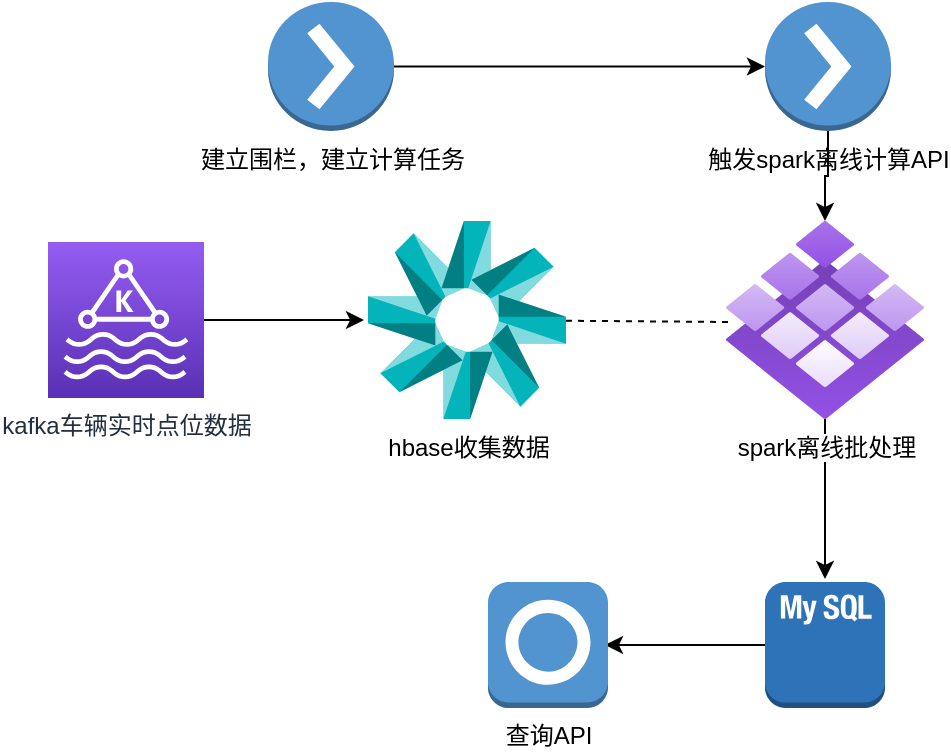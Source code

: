 <mxfile version="12.2.4" type="github" pages="1"><diagram id="3MlMxl3qNNY0wit7sOz0" name="Page-1"><mxGraphModel dx="772" dy="485" grid="1" gridSize="10" guides="1" tooltips="1" connect="1" arrows="1" fold="1" page="1" pageScale="1" pageWidth="1100" pageHeight="850" background="#ffffff" math="0" shadow="0"><root><mxCell id="0"/><mxCell id="1" parent="0"/><mxCell id="R1QpnQbajIk_0BlADnRP-3" value="" style="edgeStyle=orthogonalEdgeStyle;rounded=0;orthogonalLoop=1;jettySize=auto;html=1;" parent="1" source="R1QpnQbajIk_0BlADnRP-1" edge="1"><mxGeometry relative="1" as="geometry"><mxPoint x="248" y="199" as="targetPoint"/></mxGeometry></mxCell><mxCell id="R1QpnQbajIk_0BlADnRP-1" value="kafka车辆实时点位数据" style="outlineConnect=0;fontColor=#232F3E;gradientColor=#945DF2;gradientDirection=north;fillColor=#5A30B5;strokeColor=#ffffff;dashed=0;verticalLabelPosition=bottom;verticalAlign=top;align=center;html=1;fontSize=12;fontStyle=0;aspect=fixed;shape=mxgraph.aws4.resourceIcon;resIcon=mxgraph.aws4.managed_streaming_for_kafka;" parent="1" vertex="1"><mxGeometry x="90" y="160" width="78" height="78" as="geometry"/></mxCell><mxCell id="R1QpnQbajIk_0BlADnRP-4" value="hbase收集数据" style="outlineConnect=0;dashed=0;verticalLabelPosition=bottom;verticalAlign=top;align=center;html=1;shape=mxgraph.aws3.chime;fillColor=#03B5BB;gradientColor=none;" parent="1" vertex="1"><mxGeometry x="250" y="149.5" width="99" height="99" as="geometry"/></mxCell><mxCell id="R1QpnQbajIk_0BlADnRP-14" value="" style="edgeStyle=orthogonalEdgeStyle;rounded=0;orthogonalLoop=1;jettySize=auto;html=1;" parent="1" source="R1QpnQbajIk_0BlADnRP-5" edge="1"><mxGeometry relative="1" as="geometry"><mxPoint x="478.5" y="328.5" as="targetPoint"/></mxGeometry></mxCell><mxCell id="R1QpnQbajIk_0BlADnRP-5" value="spark离线批处理" style="aspect=fixed;html=1;points=[];align=center;image;fontSize=12;image=img/lib/mscae/DC_OS.svg;dashed=0;fontFamily=Helvetica;fontColor=#000000;strokeColor=#000000;fillColor=#03B5BB;" parent="1" vertex="1"><mxGeometry x="429" y="149.5" width="99" height="99" as="geometry"/></mxCell><mxCell id="R1QpnQbajIk_0BlADnRP-9" value="" style="edgeStyle=orthogonalEdgeStyle;rounded=0;orthogonalLoop=1;jettySize=auto;html=1;" parent="1" source="R1QpnQbajIk_0BlADnRP-7" target="R1QpnQbajIk_0BlADnRP-8" edge="1"><mxGeometry relative="1" as="geometry"/></mxCell><mxCell id="R1QpnQbajIk_0BlADnRP-7" value="建立围栏，建立计算任务" style="outlineConnect=0;dashed=0;verticalLabelPosition=bottom;verticalAlign=top;align=center;html=1;shape=mxgraph.aws3.action;fillColor=#5294CF;gradientColor=none;" parent="1" vertex="1"><mxGeometry x="200" y="40" width="63" height="64.5" as="geometry"/></mxCell><mxCell id="R1QpnQbajIk_0BlADnRP-12" value="" style="edgeStyle=orthogonalEdgeStyle;rounded=0;orthogonalLoop=1;jettySize=auto;html=1;" parent="1" source="R1QpnQbajIk_0BlADnRP-8" target="R1QpnQbajIk_0BlADnRP-5" edge="1"><mxGeometry relative="1" as="geometry"/></mxCell><mxCell id="R1QpnQbajIk_0BlADnRP-8" value="触发spark离线计算API" style="outlineConnect=0;dashed=0;verticalLabelPosition=bottom;verticalAlign=top;align=center;html=1;shape=mxgraph.aws3.action;fillColor=#5294CF;gradientColor=none;" parent="1" vertex="1"><mxGeometry x="448.5" y="40" width="63" height="64.5" as="geometry"/></mxCell><mxCell id="R1QpnQbajIk_0BlADnRP-17" value="" style="edgeStyle=orthogonalEdgeStyle;rounded=0;orthogonalLoop=1;jettySize=auto;html=1;" parent="1" source="R1QpnQbajIk_0BlADnRP-15" edge="1"><mxGeometry relative="1" as="geometry"><mxPoint x="368.5" y="361.5" as="targetPoint"/></mxGeometry></mxCell><mxCell id="R1QpnQbajIk_0BlADnRP-15" value="" style="outlineConnect=0;dashed=0;verticalLabelPosition=bottom;verticalAlign=top;align=center;html=1;shape=mxgraph.aws3.mysql_db_instance_2;fillColor=#2E73B8;gradientColor=none;" parent="1" vertex="1"><mxGeometry x="448.5" y="330" width="60" height="63" as="geometry"/></mxCell><mxCell id="R1QpnQbajIk_0BlADnRP-19" value="查询API" style="outlineConnect=0;dashed=0;verticalLabelPosition=bottom;verticalAlign=top;align=center;html=1;shape=mxgraph.aws3.alexa_skill;fillColor=#5294CF;gradientColor=none;" parent="1" vertex="1"><mxGeometry x="310" y="330" width="60" height="63" as="geometry"/></mxCell><mxCell id="R1QpnQbajIk_0BlADnRP-20" value="" style="endArrow=none;dashed=1;html=1;entryX=0.01;entryY=0.51;entryDx=0;entryDy=0;entryPerimeter=0;" parent="1" source="R1QpnQbajIk_0BlADnRP-4" target="R1QpnQbajIk_0BlADnRP-5" edge="1"><mxGeometry width="50" height="50" relative="1" as="geometry"><mxPoint x="380" y="270" as="sourcePoint"/><mxPoint x="420" y="180" as="targetPoint"/></mxGeometry></mxCell></root></mxGraphModel></diagram></mxfile>